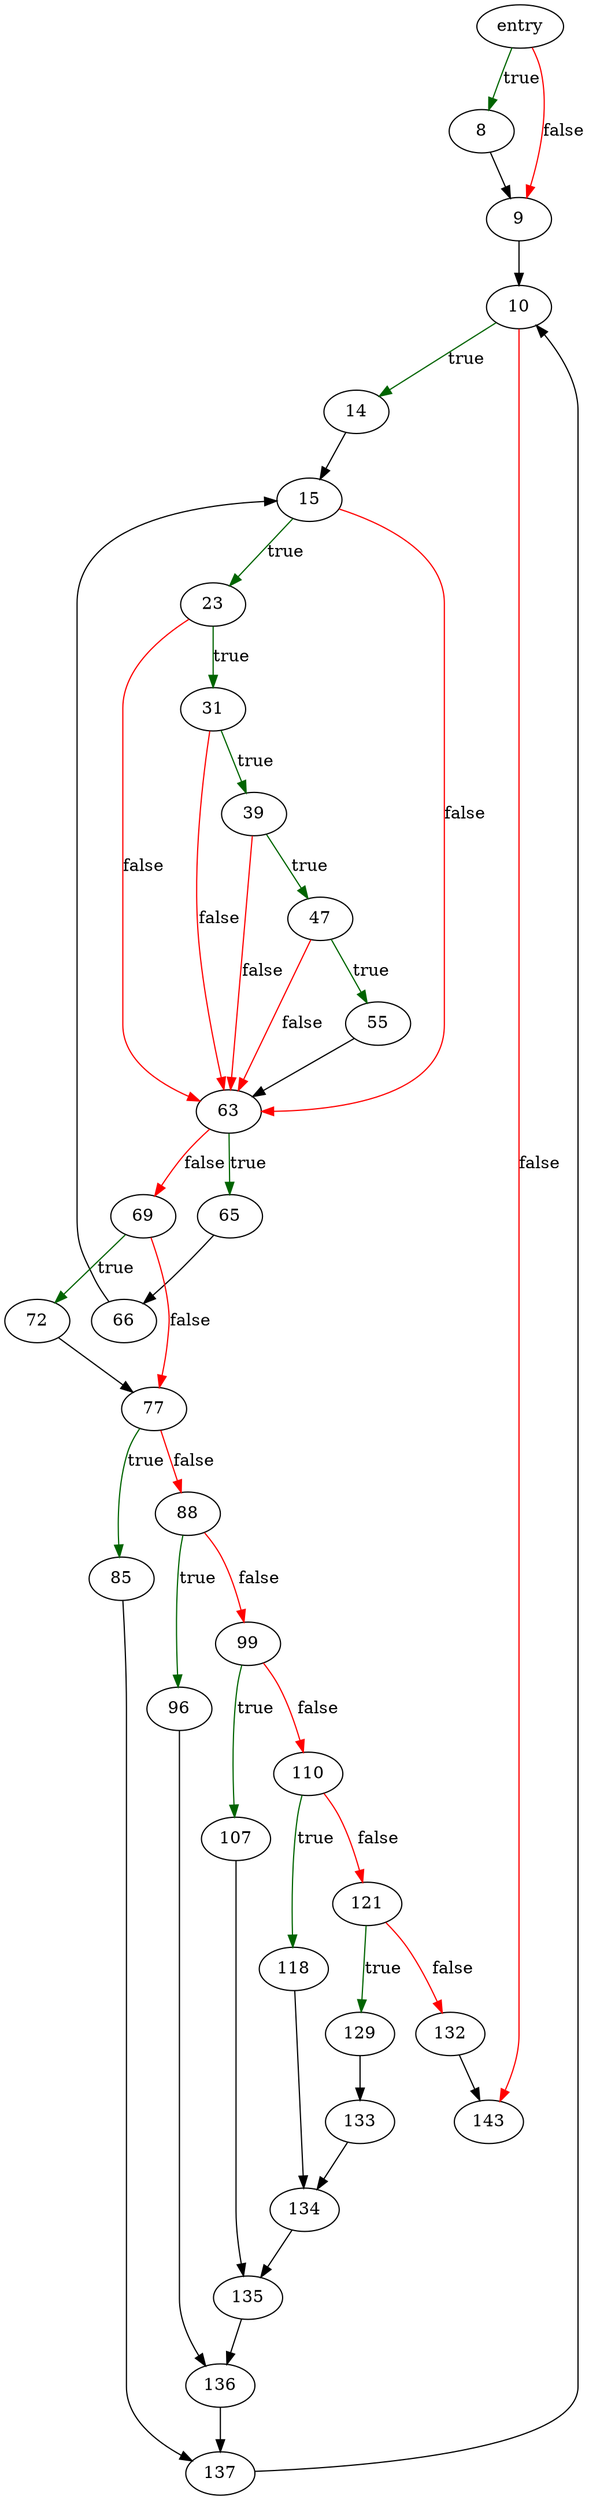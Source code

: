 digraph "output_html_string" {
	// Node definitions.
	2 [label=entry];
	8;
	9;
	10;
	14;
	15;
	23;
	31;
	39;
	47;
	55;
	63;
	65;
	66;
	69;
	72;
	77;
	85;
	88;
	96;
	99;
	107;
	110;
	118;
	121;
	129;
	132;
	133;
	134;
	135;
	136;
	137;
	143;

	// Edge definitions.
	2 -> 8 [
		color=darkgreen
		label=true
	];
	2 -> 9 [
		color=red
		label=false
	];
	8 -> 9;
	9 -> 10;
	10 -> 14 [
		color=darkgreen
		label=true
	];
	10 -> 143 [
		color=red
		label=false
	];
	14 -> 15;
	15 -> 23 [
		color=darkgreen
		label=true
	];
	15 -> 63 [
		color=red
		label=false
	];
	23 -> 31 [
		color=darkgreen
		label=true
	];
	23 -> 63 [
		color=red
		label=false
	];
	31 -> 39 [
		color=darkgreen
		label=true
	];
	31 -> 63 [
		color=red
		label=false
	];
	39 -> 47 [
		color=darkgreen
		label=true
	];
	39 -> 63 [
		color=red
		label=false
	];
	47 -> 55 [
		color=darkgreen
		label=true
	];
	47 -> 63 [
		color=red
		label=false
	];
	55 -> 63;
	63 -> 65 [
		color=darkgreen
		label=true
	];
	63 -> 69 [
		color=red
		label=false
	];
	65 -> 66;
	66 -> 15;
	69 -> 72 [
		color=darkgreen
		label=true
	];
	69 -> 77 [
		color=red
		label=false
	];
	72 -> 77;
	77 -> 85 [
		color=darkgreen
		label=true
	];
	77 -> 88 [
		color=red
		label=false
	];
	85 -> 137;
	88 -> 96 [
		color=darkgreen
		label=true
	];
	88 -> 99 [
		color=red
		label=false
	];
	96 -> 136;
	99 -> 107 [
		color=darkgreen
		label=true
	];
	99 -> 110 [
		color=red
		label=false
	];
	107 -> 135;
	110 -> 118 [
		color=darkgreen
		label=true
	];
	110 -> 121 [
		color=red
		label=false
	];
	118 -> 134;
	121 -> 129 [
		color=darkgreen
		label=true
	];
	121 -> 132 [
		color=red
		label=false
	];
	129 -> 133;
	132 -> 143;
	133 -> 134;
	134 -> 135;
	135 -> 136;
	136 -> 137;
	137 -> 10;
}